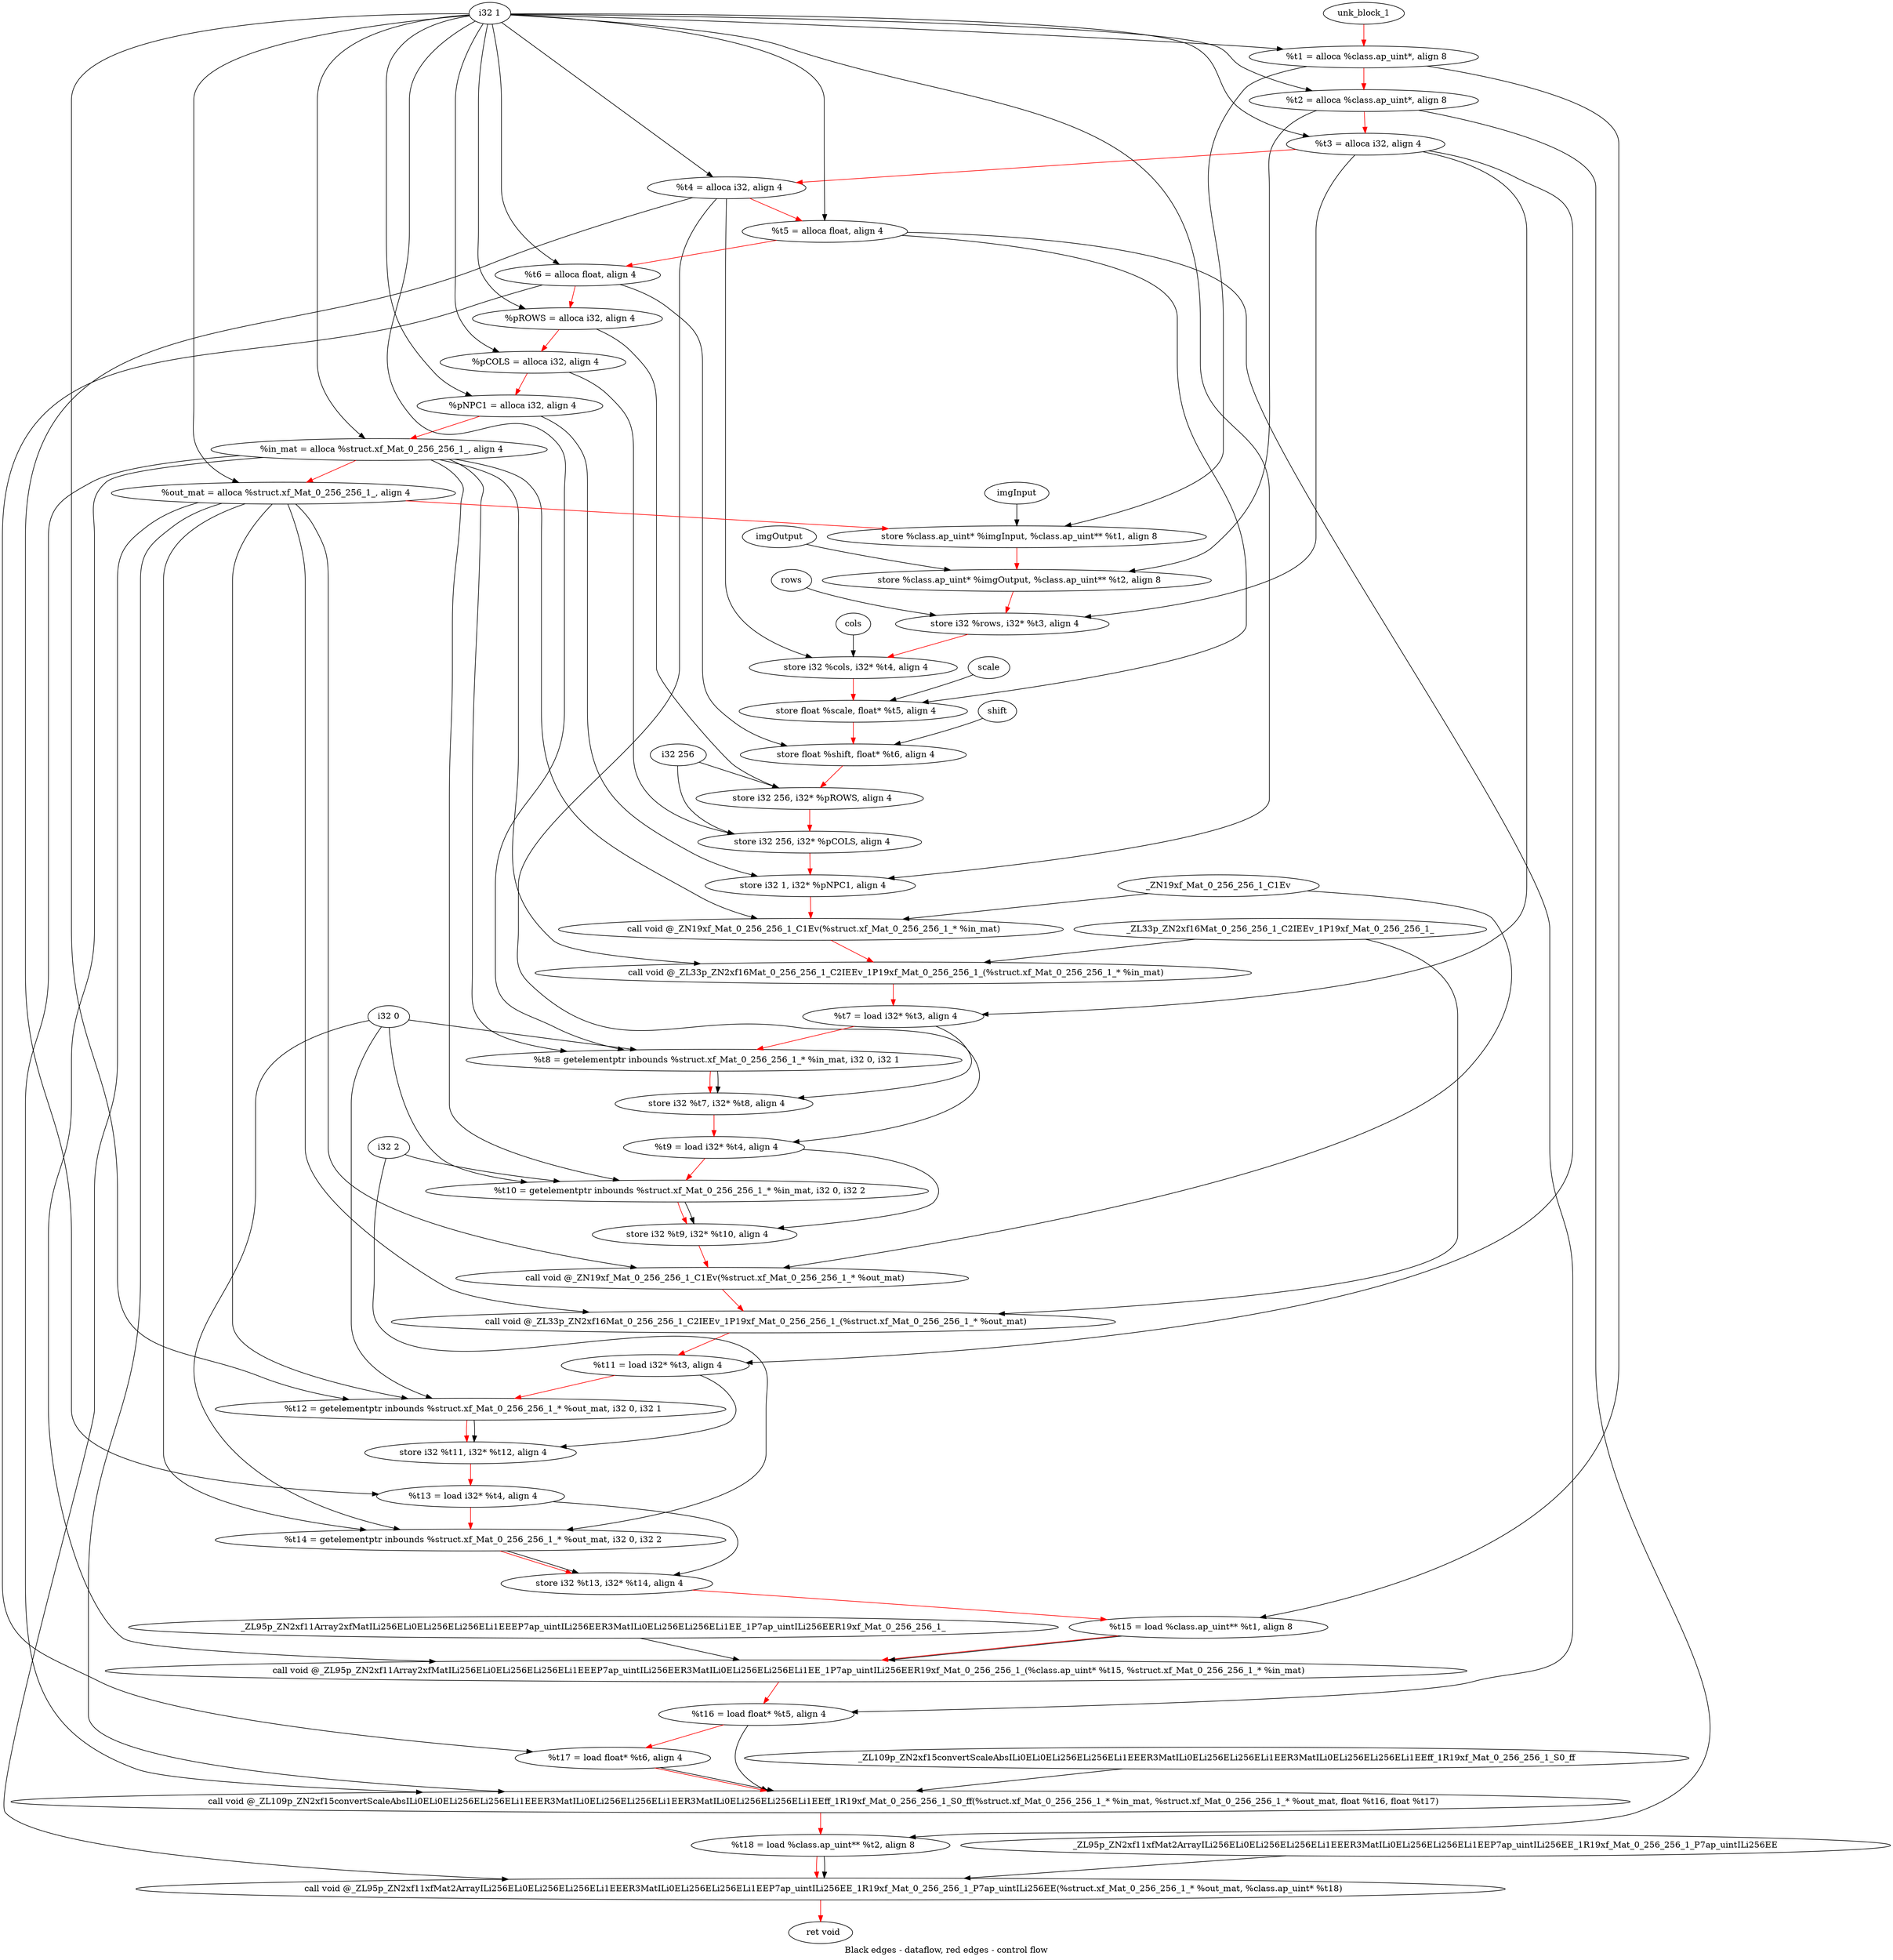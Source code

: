 digraph G {
compound=true
label="Black edges - dataflow, red edges - control flow"
"t1" [label="  %t1 = alloca %class.ap_uint*, align 8"]
"t2" [label="  %t2 = alloca %class.ap_uint*, align 8"]
"t3" [label="  %t3 = alloca i32, align 4"]
"t4" [label="  %t4 = alloca i32, align 4"]
"t5" [label="  %t5 = alloca float, align 4"]
"t6" [label="  %t6 = alloca float, align 4"]
"pROWS" [label="  %pROWS = alloca i32, align 4"]
"pCOLS" [label="  %pCOLS = alloca i32, align 4"]
"pNPC1" [label="  %pNPC1 = alloca i32, align 4"]
"in_mat" [label="  %in_mat = alloca %struct.xf_Mat_0_256_256_1_, align 4"]
"out_mat" [label="  %out_mat = alloca %struct.xf_Mat_0_256_256_1_, align 4"]
"_1" [label="  store %class.ap_uint* %imgInput, %class.ap_uint** %t1, align 8"]
"_2" [label="  store %class.ap_uint* %imgOutput, %class.ap_uint** %t2, align 8"]
"_3" [label="  store i32 %rows, i32* %t3, align 4"]
"_4" [label="  store i32 %cols, i32* %t4, align 4"]
"_5" [label="  store float %scale, float* %t5, align 4"]
"_6" [label="  store float %shift, float* %t6, align 4"]
"_7" [label="  store i32 256, i32* %pROWS, align 4"]
"_8" [label="  store i32 256, i32* %pCOLS, align 4"]
"_9" [label="  store i32 1, i32* %pNPC1, align 4"]
"_10" [label="  call void @_ZN19xf_Mat_0_256_256_1_C1Ev(%struct.xf_Mat_0_256_256_1_* %in_mat)"]
"_11" [label="  call void @_ZL33p_ZN2xf16Mat_0_256_256_1_C2IEEv_1P19xf_Mat_0_256_256_1_(%struct.xf_Mat_0_256_256_1_* %in_mat)"]
"t7" [label="  %t7 = load i32* %t3, align 4"]
"t8" [label="  %t8 = getelementptr inbounds %struct.xf_Mat_0_256_256_1_* %in_mat, i32 0, i32 1"]
"_12" [label="  store i32 %t7, i32* %t8, align 4"]
"t9" [label="  %t9 = load i32* %t4, align 4"]
"t10" [label="  %t10 = getelementptr inbounds %struct.xf_Mat_0_256_256_1_* %in_mat, i32 0, i32 2"]
"_13" [label="  store i32 %t9, i32* %t10, align 4"]
"_14" [label="  call void @_ZN19xf_Mat_0_256_256_1_C1Ev(%struct.xf_Mat_0_256_256_1_* %out_mat)"]
"_15" [label="  call void @_ZL33p_ZN2xf16Mat_0_256_256_1_C2IEEv_1P19xf_Mat_0_256_256_1_(%struct.xf_Mat_0_256_256_1_* %out_mat)"]
"t11" [label="  %t11 = load i32* %t3, align 4"]
"t12" [label="  %t12 = getelementptr inbounds %struct.xf_Mat_0_256_256_1_* %out_mat, i32 0, i32 1"]
"_16" [label="  store i32 %t11, i32* %t12, align 4"]
"t13" [label="  %t13 = load i32* %t4, align 4"]
"t14" [label="  %t14 = getelementptr inbounds %struct.xf_Mat_0_256_256_1_* %out_mat, i32 0, i32 2"]
"_17" [label="  store i32 %t13, i32* %t14, align 4"]
"t15" [label="  %t15 = load %class.ap_uint** %t1, align 8"]
"_18" [label="  call void @_ZL95p_ZN2xf11Array2xfMatILi256ELi0ELi256ELi256ELi1EEEP7ap_uintILi256EER3MatILi0ELi256ELi256ELi1EE_1P7ap_uintILi256EER19xf_Mat_0_256_256_1_(%class.ap_uint* %t15, %struct.xf_Mat_0_256_256_1_* %in_mat)"]
"t16" [label="  %t16 = load float* %t5, align 4"]
"t17" [label="  %t17 = load float* %t6, align 4"]
"_19" [label="  call void @_ZL109p_ZN2xf15convertScaleAbsILi0ELi0ELi256ELi256ELi1EEER3MatILi0ELi256ELi256ELi1EER3MatILi0ELi256ELi256ELi1EEff_1R19xf_Mat_0_256_256_1_S0_ff(%struct.xf_Mat_0_256_256_1_* %in_mat, %struct.xf_Mat_0_256_256_1_* %out_mat, float %t16, float %t17)"]
"t18" [label="  %t18 = load %class.ap_uint** %t2, align 8"]
"_20" [label="  call void @_ZL95p_ZN2xf11xfMat2ArrayILi256ELi0ELi256ELi256ELi1EEER3MatILi0ELi256ELi256ELi1EEP7ap_uintILi256EE_1R19xf_Mat_0_256_256_1_P7ap_uintILi256EE(%struct.xf_Mat_0_256_256_1_* %out_mat, %class.ap_uint* %t18)"]
"_21" [label="  ret void"]
"unk_block_1" -> "t1"[color=red]
"i32 1" -> "t1"
"t1" -> "t2"[color=red weight=2]
"i32 1" -> "t2"
"t2" -> "t3"[color=red weight=2]
"i32 1" -> "t3"
"t3" -> "t4"[color=red weight=2]
"i32 1" -> "t4"
"t4" -> "t5"[color=red weight=2]
"i32 1" -> "t5"
"t5" -> "t6"[color=red weight=2]
"i32 1" -> "t6"
"t6" -> "pROWS"[color=red weight=2]
"i32 1" -> "pROWS"
"pROWS" -> "pCOLS"[color=red weight=2]
"i32 1" -> "pCOLS"
"pCOLS" -> "pNPC1"[color=red weight=2]
"i32 1" -> "pNPC1"
"pNPC1" -> "in_mat"[color=red weight=2]
"i32 1" -> "in_mat"
"in_mat" -> "out_mat"[color=red weight=2]
"i32 1" -> "out_mat"
"out_mat" -> "_1"[color=red weight=2]
"imgInput" -> "_1"
"t1" -> "_1"
"_1" -> "_2"[color=red weight=2]
"imgOutput" -> "_2"
"t2" -> "_2"
"_2" -> "_3"[color=red weight=2]
"rows" -> "_3"
"t3" -> "_3"
"_3" -> "_4"[color=red weight=2]
"cols" -> "_4"
"t4" -> "_4"
"_4" -> "_5"[color=red weight=2]
"scale" -> "_5"
"t5" -> "_5"
"_5" -> "_6"[color=red weight=2]
"shift" -> "_6"
"t6" -> "_6"
"_6" -> "_7"[color=red weight=2]
"i32 256" -> "_7"
"pROWS" -> "_7"
"_7" -> "_8"[color=red weight=2]
"i32 256" -> "_8"
"pCOLS" -> "_8"
"_8" -> "_9"[color=red weight=2]
"i32 1" -> "_9"
"pNPC1" -> "_9"
"_9" -> "_10"[color=red weight=2]
"in_mat" -> "_10"
"_ZN19xf_Mat_0_256_256_1_C1Ev" -> "_10"
"_10" -> "_11"[color=red weight=2]
"in_mat" -> "_11"
"_ZL33p_ZN2xf16Mat_0_256_256_1_C2IEEv_1P19xf_Mat_0_256_256_1_" -> "_11"
"_11" -> "t7"[color=red weight=2]
"t3" -> "t7"
"t7" -> "t8"[color=red weight=2]
"in_mat" -> "t8"
"i32 0" -> "t8"
"i32 1" -> "t8"
"t8" -> "_12"[color=red weight=2]
"t7" -> "_12"
"t8" -> "_12"
"_12" -> "t9"[color=red weight=2]
"t4" -> "t9"
"t9" -> "t10"[color=red weight=2]
"in_mat" -> "t10"
"i32 0" -> "t10"
"i32 2" -> "t10"
"t10" -> "_13"[color=red weight=2]
"t9" -> "_13"
"t10" -> "_13"
"_13" -> "_14"[color=red weight=2]
"out_mat" -> "_14"
"_ZN19xf_Mat_0_256_256_1_C1Ev" -> "_14"
"_14" -> "_15"[color=red weight=2]
"out_mat" -> "_15"
"_ZL33p_ZN2xf16Mat_0_256_256_1_C2IEEv_1P19xf_Mat_0_256_256_1_" -> "_15"
"_15" -> "t11"[color=red weight=2]
"t3" -> "t11"
"t11" -> "t12"[color=red weight=2]
"out_mat" -> "t12"
"i32 0" -> "t12"
"i32 1" -> "t12"
"t12" -> "_16"[color=red weight=2]
"t11" -> "_16"
"t12" -> "_16"
"_16" -> "t13"[color=red weight=2]
"t4" -> "t13"
"t13" -> "t14"[color=red weight=2]
"out_mat" -> "t14"
"i32 0" -> "t14"
"i32 2" -> "t14"
"t14" -> "_17"[color=red weight=2]
"t13" -> "_17"
"t14" -> "_17"
"_17" -> "t15"[color=red weight=2]
"t1" -> "t15"
"t15" -> "_18"[color=red weight=2]
"t15" -> "_18"
"in_mat" -> "_18"
"_ZL95p_ZN2xf11Array2xfMatILi256ELi0ELi256ELi256ELi1EEEP7ap_uintILi256EER3MatILi0ELi256ELi256ELi1EE_1P7ap_uintILi256EER19xf_Mat_0_256_256_1_" -> "_18"
"_18" -> "t16"[color=red weight=2]
"t5" -> "t16"
"t16" -> "t17"[color=red weight=2]
"t6" -> "t17"
"t17" -> "_19"[color=red weight=2]
"in_mat" -> "_19"
"out_mat" -> "_19"
"t16" -> "_19"
"t17" -> "_19"
"_ZL109p_ZN2xf15convertScaleAbsILi0ELi0ELi256ELi256ELi1EEER3MatILi0ELi256ELi256ELi1EER3MatILi0ELi256ELi256ELi1EEff_1R19xf_Mat_0_256_256_1_S0_ff" -> "_19"
"_19" -> "t18"[color=red weight=2]
"t2" -> "t18"
"t18" -> "_20"[color=red weight=2]
"out_mat" -> "_20"
"t18" -> "_20"
"_ZL95p_ZN2xf11xfMat2ArrayILi256ELi0ELi256ELi256ELi1EEER3MatILi0ELi256ELi256ELi1EEP7ap_uintILi256EE_1R19xf_Mat_0_256_256_1_P7ap_uintILi256EE" -> "_20"
"_20" -> "_21"[color=red weight=2]

}

